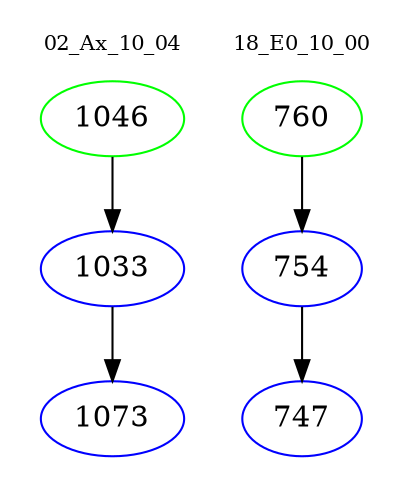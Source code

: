 digraph{
subgraph cluster_0 {
color = white
label = "02_Ax_10_04";
fontsize=10;
T0_1046 [label="1046", color="green"]
T0_1046 -> T0_1033 [color="black"]
T0_1033 [label="1033", color="blue"]
T0_1033 -> T0_1073 [color="black"]
T0_1073 [label="1073", color="blue"]
}
subgraph cluster_1 {
color = white
label = "18_E0_10_00";
fontsize=10;
T1_760 [label="760", color="green"]
T1_760 -> T1_754 [color="black"]
T1_754 [label="754", color="blue"]
T1_754 -> T1_747 [color="black"]
T1_747 [label="747", color="blue"]
}
}

